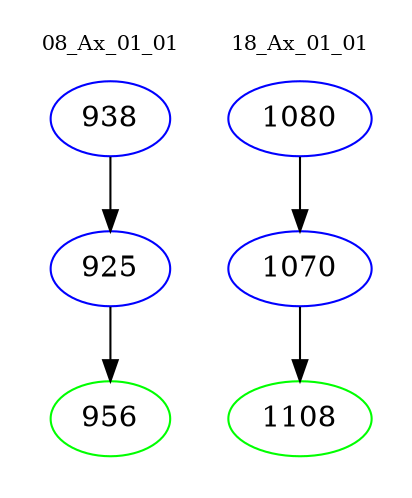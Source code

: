 digraph{
subgraph cluster_0 {
color = white
label = "08_Ax_01_01";
fontsize=10;
T0_938 [label="938", color="blue"]
T0_938 -> T0_925 [color="black"]
T0_925 [label="925", color="blue"]
T0_925 -> T0_956 [color="black"]
T0_956 [label="956", color="green"]
}
subgraph cluster_1 {
color = white
label = "18_Ax_01_01";
fontsize=10;
T1_1080 [label="1080", color="blue"]
T1_1080 -> T1_1070 [color="black"]
T1_1070 [label="1070", color="blue"]
T1_1070 -> T1_1108 [color="black"]
T1_1108 [label="1108", color="green"]
}
}
